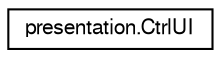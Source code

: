digraph "Representación gráfica de la clase"
{
 // LATEX_PDF_SIZE
  edge [fontname="FreeSans",fontsize="10",labelfontname="FreeSans",labelfontsize="10"];
  node [fontname="FreeSans",fontsize="10",shape=record];
  rankdir="LR";
  Node0 [label="presentation.CtrlUI",height=0.2,width=0.4,color="black", fillcolor="white", style="filled",URL="$classpresentation_1_1_ctrl_u_i.html",tooltip="Clase CtrlUI que contiene los atributos y metodos para el intercambio de atributos entre controladore..."];
}
